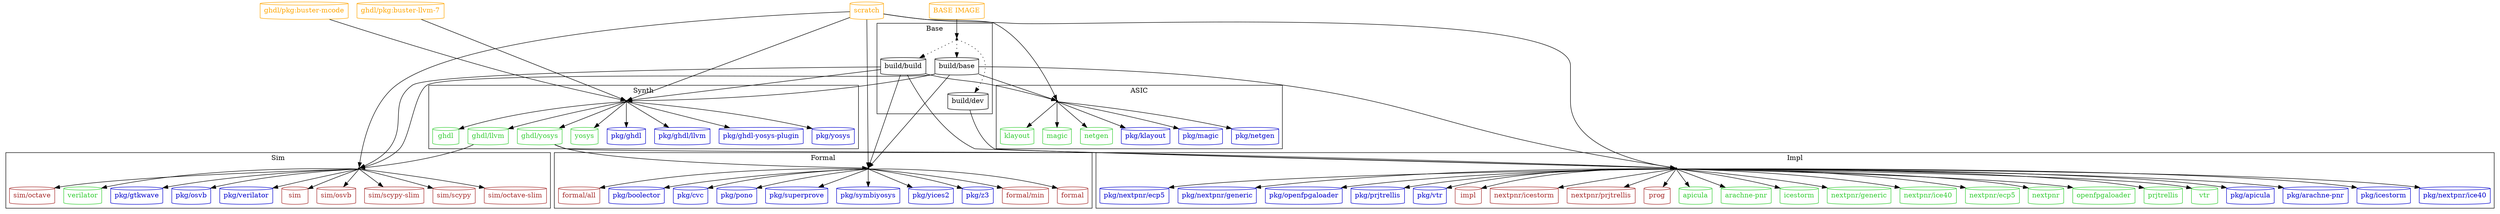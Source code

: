 # Authors:
#   Unai Martinez-Corral
#
# Copyright 2019-2021 Unai Martinez-Corral <unai.martinezcorral@ehu.eus>
#
# Licensed under the Apache License, Version 2.0 (the "License");
# you may not use this file except in compliance with the License.
# You may obtain a copy of the License at
#
#     http://www.apache.org/licenses/LICENSE-2.0
#
# Unless required by applicable law or agreed to in writing, software
# distributed under the License is distributed on an "AS IS" BASIS,
# WITHOUT WARRANTIES OR CONDITIONS OF ANY KIND, either express or implied.
# See the License for the specific language governing permissions and
# limitations under the License.
#
# SPDX-License-Identifier: Apache-2.0

digraph G {

  #splines=polyline; #curved
  newrank=true;

  # Maps

  { node [shape=point]
    m_base
    m_synth
    m_sim
    m_impl
    m_formal
    m_asic
  }

  # Images

  { node [shape=cylinder]
    "build/base"
    "build/build"
    "build/dev"
    { node [color=limegreen, fontcolor=limegreen]
      "apicula"
      "arachne-pnr"
      "ghdl"
      "ghdl/llvm"
      "ghdl/yosys"
      "icestorm"
      "klayout"
      "magic"
      "netgen"
      "nextpnr/generic"
      "nextpnr/ice40"
      "nextpnr/ecp5"
      "nextpnr"
      "openfpgaloader"
      "prjtrellis"
      "verilator"
      "vtr"
      "yosys"
    }
    { node [color=mediumblue, fontcolor=mediumblue]
      "pkg/apicula"
      "pkg/arachne-pnr"
      "pkg/boolector"
      "pkg/cvc"
      "pkg/ghdl"
      "pkg/ghdl/llvm"
      "pkg/ghdl-yosys-plugin"
      "pkg/gtkwave"
      "pkg/icestorm"
      "pkg/klayout"
      "pkg/magic"
      "pkg/netgen"
      "pkg/nextpnr/ice40"
      "pkg/nextpnr/ecp5"
      "pkg/nextpnr/generic"
      "pkg/openfpgaloader"
      "pkg/osvb"
      "pkg/pono"
      "pkg/prjtrellis"
      "pkg/superprove"
      "pkg/symbiyosys"
      "pkg/yices2"
      "pkg/yosys"
      "pkg/verilator"
      "pkg/vtr"
      "pkg/z3"
    }
    { node [color=brown, fontcolor=brown]
      "formal/min"
      "formal"
      "formal/all"
      "impl"
      "nextpnr/icestorm"
      "nextpnr/prjtrellis"
      "prog"
      "sim"
      "sim/osvb"
      "sim/scypy-slim"
      "sim/scypy"
      "sim/octave-slim"
      "sim/octave"
    }
  }

  # External images

  { node [shape=cylinder, color=orange, fontcolor=orange] rank=same
    "BASE IMAGE"
    "scratch"
    "ghdl/pkg:buster-mcode"
    "ghdl/pkg:buster-llvm-7"
  }

  # Dependencies

  "BASE IMAGE" -> m_base;

  {
    "scratch"
    "ghdl/pkg:buster-mcode"
    "ghdl/pkg:buster-llvm-7"
    "build/base"
    "build/build"
  } -> m_synth;

  {
    "build/build"
    "build/base"
    "scratch"
    "ghdl/llvm"
  } -> m_sim;

  {
    "scratch"
    "build/build"
    "build/base"
    "build/dev"
    "ghdl/yosys"
  } -> m_impl;

  {
    "scratch"
    "build/base"
    "build/build"
    "ghdl/yosys"
   } -> m_formal;

  {
    "scratch"
    "build/build"
    "build/base"
  } -> m_asic;

  # Generated images

  subgraph cluster_base {
    label = "Base";
    m_base -> {
      "build/base"
      "build/build"
      "build/dev"
    } [style=dotted];
  }

  subgraph cluster_synth {
    label = "Synth";
    m_synth -> {
      "ghdl"
      "ghdl/llvm"
      "pkg/ghdl"
      "pkg/ghdl/llvm"
      "pkg/ghdl-yosys-plugin"
      "ghdl/yosys"
      "pkg/yosys"
      "yosys"
    }
  }

  subgraph cluster_sim {
    label = "Sim";
    m_sim -> {
      "sim"
      "sim/osvb"
      "sim/scypy-slim"
      "sim/scypy"
      "sim/octave-slim"
      "sim/octave"
      "verilator"
      "pkg/osvb"
      "pkg/verilator"
      "pkg/gtkwave"
    };
  }

  subgraph cluster_impl {
    label = "Impl";
    m_impl -> {
      "apicula"
      "pkg/apicula"
      "arachne-pnr"
      "pkg/arachne-pnr"
      "icestorm"
      "pkg/icestorm"
      "prog"
      "impl"
      "nextpnr/generic"
      "nextpnr/ice40"
      "nextpnr/icestorm"
      "nextpnr/ecp5"
      "nextpnr/prjtrellis"
      "nextpnr"
      "pkg/nextpnr/generic"
      "pkg/nextpnr/ice40"
      "pkg/nextpnr/ecp5"
      "openfpgaloader"
      "pkg/openfpgaloader"
      "prjtrellis"
      "pkg/prjtrellis"
      "vtr"
      "pkg/vtr"
    }
  }

  subgraph cluster_formal {
    label = "Formal";
    m_formal -> {
      "pkg/symbiyosys"
      "pkg/boolector"
      "pkg/cvc"
      "pkg/pono"
      "pkg/superprove"
      "pkg/yices2"
      "pkg/z3"
      "formal/min"
      "formal"
      "formal/all"
    }
  }

  subgraph cluster_asic {
    label = "ASIC";
    m_asic -> {
      "klayout"
      "magic"
      "netgen"
      "pkg/klayout"
      "pkg/magic"
      "pkg/netgen"
    };
  }

}

